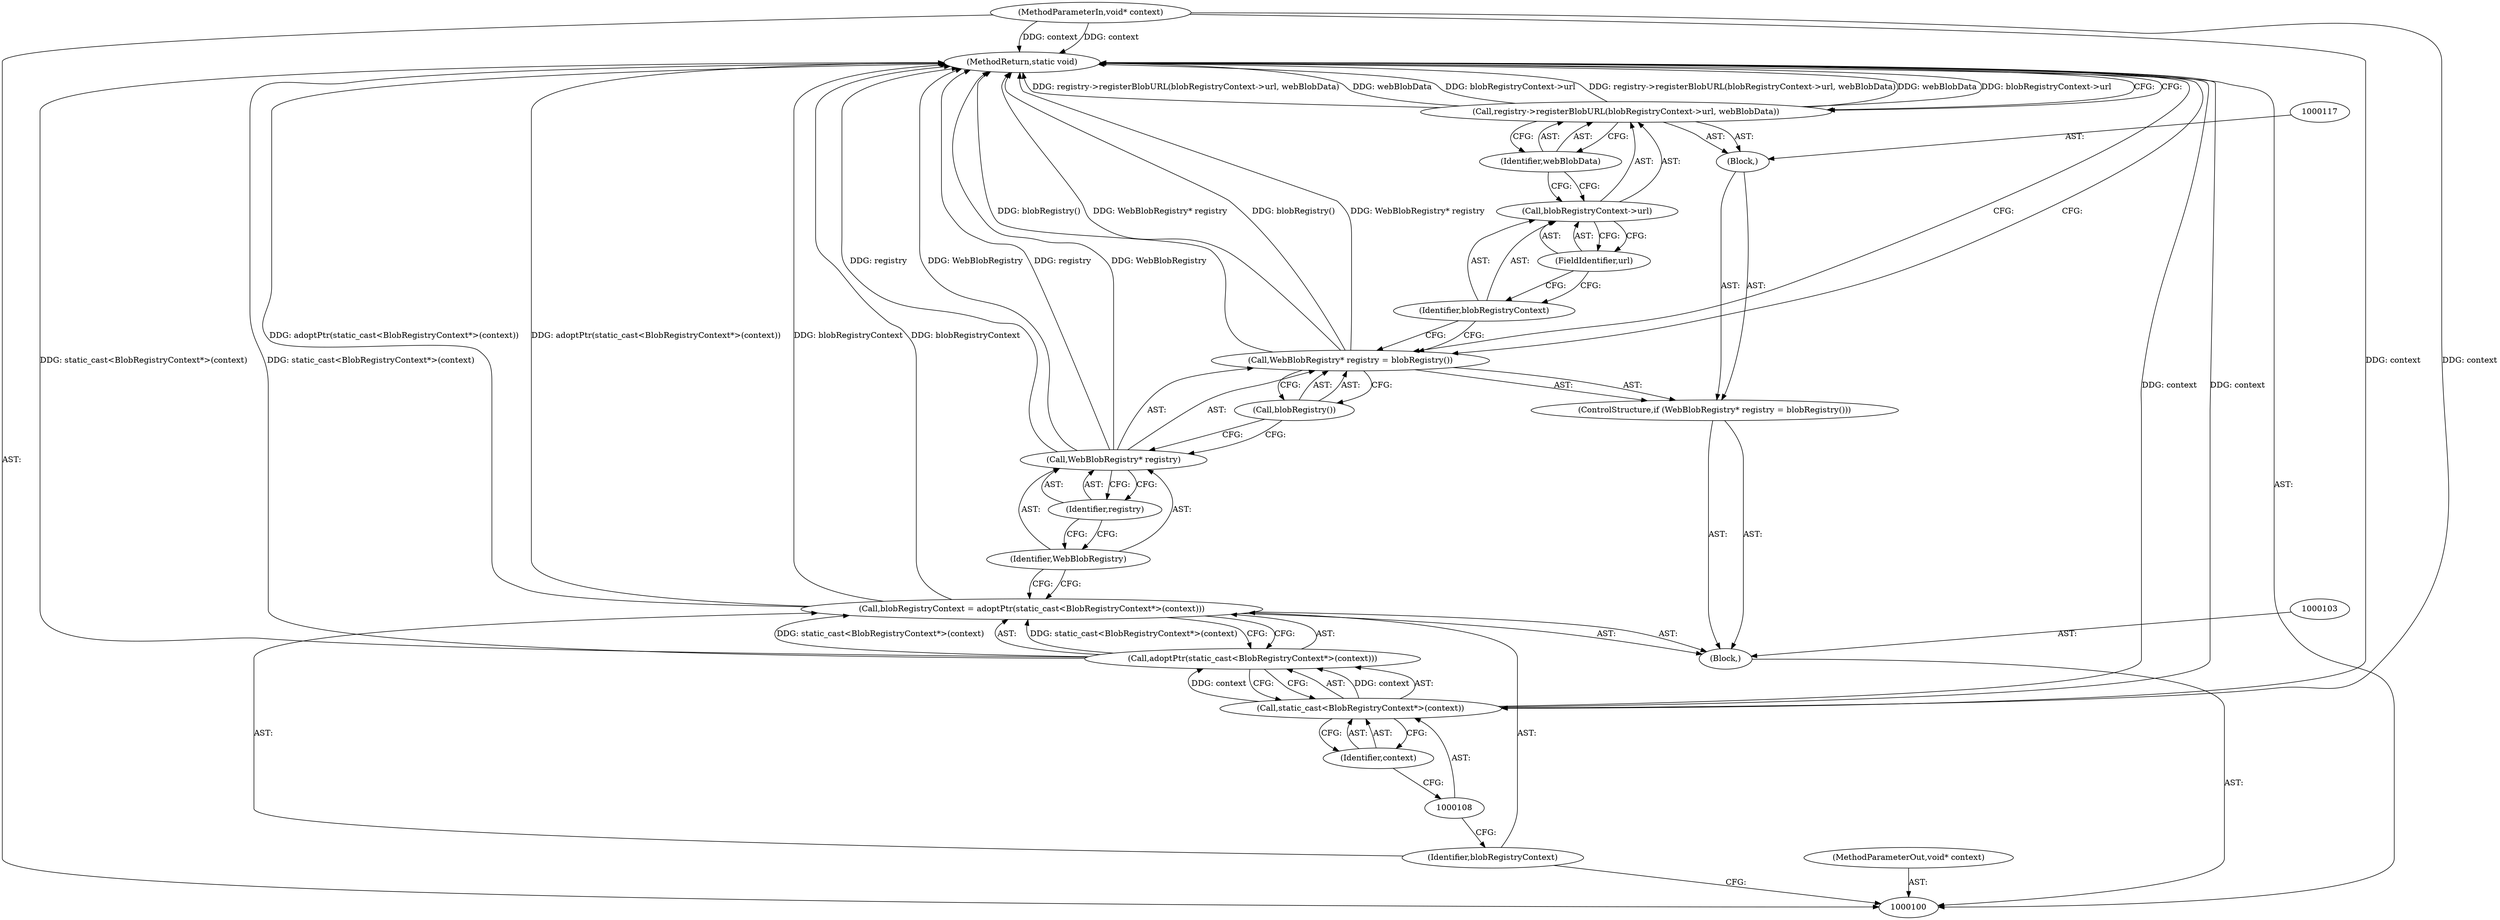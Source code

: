 digraph "0_Chrome_d0c31f0342cefc46a3b3d80359a9779d044d4c0d_12" {
"1000123" [label="(MethodReturn,static void)"];
"1000101" [label="(MethodParameterIn,void* context)"];
"1000163" [label="(MethodParameterOut,void* context)"];
"1000102" [label="(Block,)"];
"1000104" [label="(Call,blobRegistryContext = adoptPtr(static_cast<BlobRegistryContext*>(context)))"];
"1000105" [label="(Identifier,blobRegistryContext)"];
"1000106" [label="(Call,adoptPtr(static_cast<BlobRegistryContext*>(context)))"];
"1000107" [label="(Call,static_cast<BlobRegistryContext*>(context))"];
"1000109" [label="(Identifier,context)"];
"1000114" [label="(Identifier,registry)"];
"1000115" [label="(Call,blobRegistry())"];
"1000110" [label="(ControlStructure,if (WebBlobRegistry* registry = blobRegistry()))"];
"1000111" [label="(Call,WebBlobRegistry* registry = blobRegistry())"];
"1000112" [label="(Call,WebBlobRegistry* registry)"];
"1000113" [label="(Identifier,WebBlobRegistry)"];
"1000116" [label="(Block,)"];
"1000119" [label="(Call,blobRegistryContext->url)"];
"1000120" [label="(Identifier,blobRegistryContext)"];
"1000121" [label="(FieldIdentifier,url)"];
"1000122" [label="(Identifier,webBlobData)"];
"1000118" [label="(Call,registry->registerBlobURL(blobRegistryContext->url, webBlobData))"];
"1000123" -> "1000100"  [label="AST: "];
"1000123" -> "1000118"  [label="CFG: "];
"1000123" -> "1000111"  [label="CFG: "];
"1000106" -> "1000123"  [label="DDG: static_cast<BlobRegistryContext*>(context)"];
"1000104" -> "1000123"  [label="DDG: blobRegistryContext"];
"1000104" -> "1000123"  [label="DDG: adoptPtr(static_cast<BlobRegistryContext*>(context))"];
"1000112" -> "1000123"  [label="DDG: registry"];
"1000112" -> "1000123"  [label="DDG: WebBlobRegistry"];
"1000111" -> "1000123"  [label="DDG: blobRegistry()"];
"1000111" -> "1000123"  [label="DDG: WebBlobRegistry* registry"];
"1000118" -> "1000123"  [label="DDG: registry->registerBlobURL(blobRegistryContext->url, webBlobData)"];
"1000118" -> "1000123"  [label="DDG: webBlobData"];
"1000118" -> "1000123"  [label="DDG: blobRegistryContext->url"];
"1000101" -> "1000123"  [label="DDG: context"];
"1000107" -> "1000123"  [label="DDG: context"];
"1000101" -> "1000100"  [label="AST: "];
"1000101" -> "1000123"  [label="DDG: context"];
"1000101" -> "1000107"  [label="DDG: context"];
"1000163" -> "1000100"  [label="AST: "];
"1000102" -> "1000100"  [label="AST: "];
"1000103" -> "1000102"  [label="AST: "];
"1000104" -> "1000102"  [label="AST: "];
"1000110" -> "1000102"  [label="AST: "];
"1000104" -> "1000102"  [label="AST: "];
"1000104" -> "1000106"  [label="CFG: "];
"1000105" -> "1000104"  [label="AST: "];
"1000106" -> "1000104"  [label="AST: "];
"1000113" -> "1000104"  [label="CFG: "];
"1000104" -> "1000123"  [label="DDG: blobRegistryContext"];
"1000104" -> "1000123"  [label="DDG: adoptPtr(static_cast<BlobRegistryContext*>(context))"];
"1000106" -> "1000104"  [label="DDG: static_cast<BlobRegistryContext*>(context)"];
"1000105" -> "1000104"  [label="AST: "];
"1000105" -> "1000100"  [label="CFG: "];
"1000108" -> "1000105"  [label="CFG: "];
"1000106" -> "1000104"  [label="AST: "];
"1000106" -> "1000107"  [label="CFG: "];
"1000107" -> "1000106"  [label="AST: "];
"1000104" -> "1000106"  [label="CFG: "];
"1000106" -> "1000123"  [label="DDG: static_cast<BlobRegistryContext*>(context)"];
"1000106" -> "1000104"  [label="DDG: static_cast<BlobRegistryContext*>(context)"];
"1000107" -> "1000106"  [label="DDG: context"];
"1000107" -> "1000106"  [label="AST: "];
"1000107" -> "1000109"  [label="CFG: "];
"1000108" -> "1000107"  [label="AST: "];
"1000109" -> "1000107"  [label="AST: "];
"1000106" -> "1000107"  [label="CFG: "];
"1000107" -> "1000123"  [label="DDG: context"];
"1000107" -> "1000106"  [label="DDG: context"];
"1000101" -> "1000107"  [label="DDG: context"];
"1000109" -> "1000107"  [label="AST: "];
"1000109" -> "1000108"  [label="CFG: "];
"1000107" -> "1000109"  [label="CFG: "];
"1000114" -> "1000112"  [label="AST: "];
"1000114" -> "1000113"  [label="CFG: "];
"1000112" -> "1000114"  [label="CFG: "];
"1000115" -> "1000111"  [label="AST: "];
"1000115" -> "1000112"  [label="CFG: "];
"1000111" -> "1000115"  [label="CFG: "];
"1000110" -> "1000102"  [label="AST: "];
"1000111" -> "1000110"  [label="AST: "];
"1000116" -> "1000110"  [label="AST: "];
"1000111" -> "1000110"  [label="AST: "];
"1000111" -> "1000115"  [label="CFG: "];
"1000112" -> "1000111"  [label="AST: "];
"1000115" -> "1000111"  [label="AST: "];
"1000120" -> "1000111"  [label="CFG: "];
"1000123" -> "1000111"  [label="CFG: "];
"1000111" -> "1000123"  [label="DDG: blobRegistry()"];
"1000111" -> "1000123"  [label="DDG: WebBlobRegistry* registry"];
"1000112" -> "1000111"  [label="AST: "];
"1000112" -> "1000114"  [label="CFG: "];
"1000113" -> "1000112"  [label="AST: "];
"1000114" -> "1000112"  [label="AST: "];
"1000115" -> "1000112"  [label="CFG: "];
"1000112" -> "1000123"  [label="DDG: registry"];
"1000112" -> "1000123"  [label="DDG: WebBlobRegistry"];
"1000113" -> "1000112"  [label="AST: "];
"1000113" -> "1000104"  [label="CFG: "];
"1000114" -> "1000113"  [label="CFG: "];
"1000116" -> "1000110"  [label="AST: "];
"1000117" -> "1000116"  [label="AST: "];
"1000118" -> "1000116"  [label="AST: "];
"1000119" -> "1000118"  [label="AST: "];
"1000119" -> "1000121"  [label="CFG: "];
"1000120" -> "1000119"  [label="AST: "];
"1000121" -> "1000119"  [label="AST: "];
"1000122" -> "1000119"  [label="CFG: "];
"1000120" -> "1000119"  [label="AST: "];
"1000120" -> "1000111"  [label="CFG: "];
"1000121" -> "1000120"  [label="CFG: "];
"1000121" -> "1000119"  [label="AST: "];
"1000121" -> "1000120"  [label="CFG: "];
"1000119" -> "1000121"  [label="CFG: "];
"1000122" -> "1000118"  [label="AST: "];
"1000122" -> "1000119"  [label="CFG: "];
"1000118" -> "1000122"  [label="CFG: "];
"1000118" -> "1000116"  [label="AST: "];
"1000118" -> "1000122"  [label="CFG: "];
"1000119" -> "1000118"  [label="AST: "];
"1000122" -> "1000118"  [label="AST: "];
"1000123" -> "1000118"  [label="CFG: "];
"1000118" -> "1000123"  [label="DDG: registry->registerBlobURL(blobRegistryContext->url, webBlobData)"];
"1000118" -> "1000123"  [label="DDG: webBlobData"];
"1000118" -> "1000123"  [label="DDG: blobRegistryContext->url"];
}
